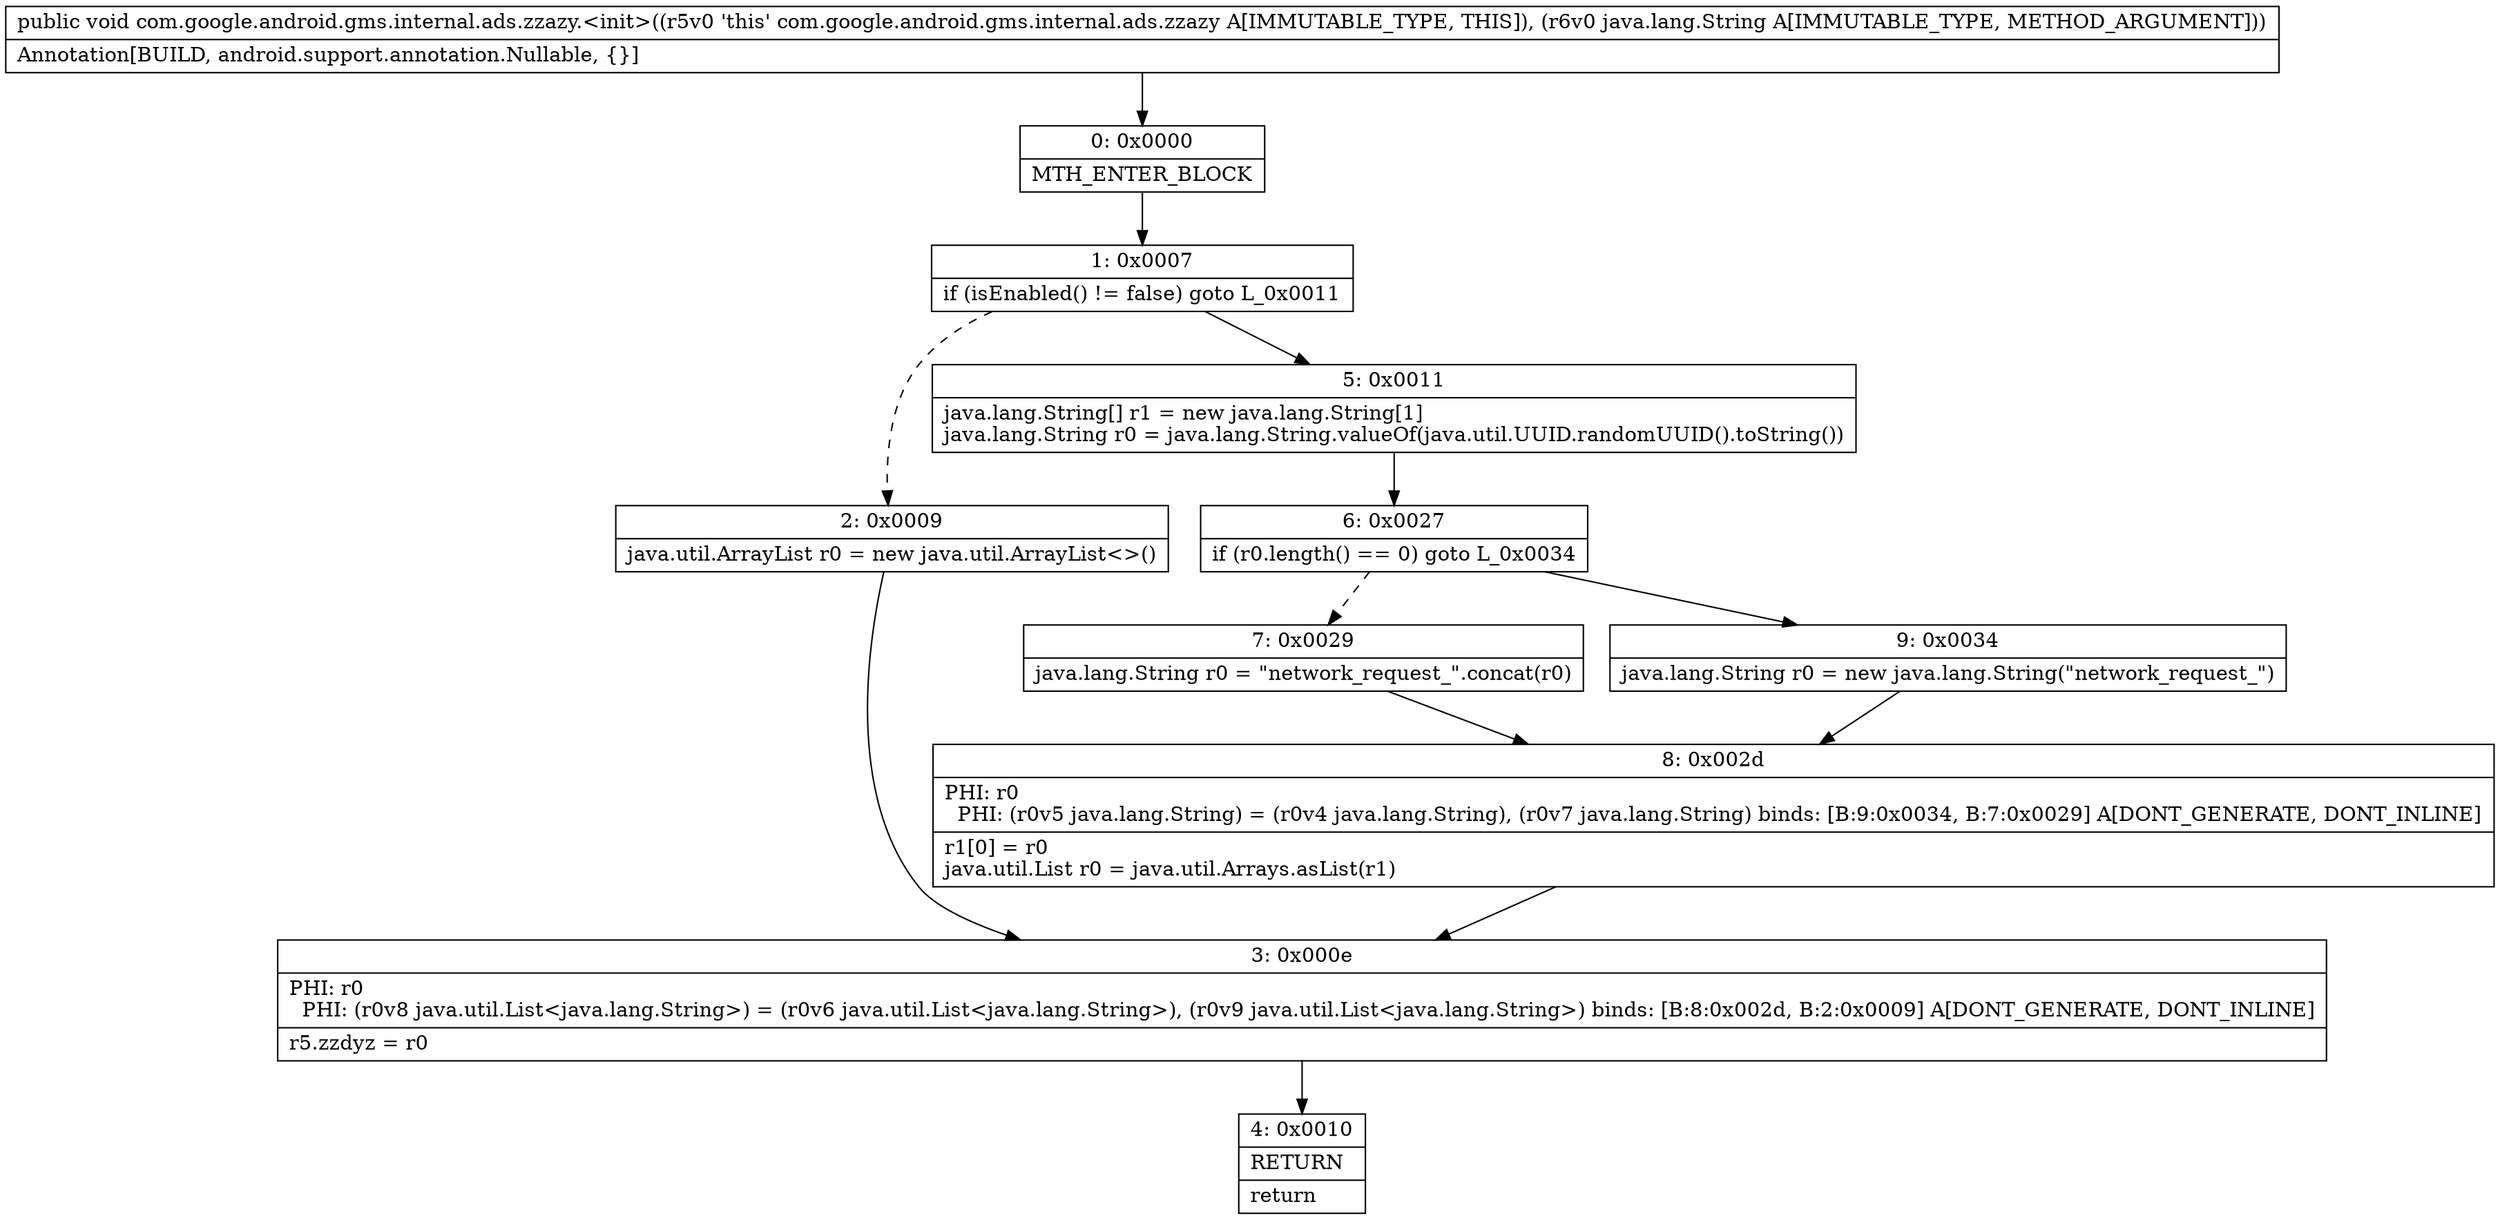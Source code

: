 digraph "CFG forcom.google.android.gms.internal.ads.zzazy.\<init\>(Ljava\/lang\/String;)V" {
Node_0 [shape=record,label="{0\:\ 0x0000|MTH_ENTER_BLOCK\l}"];
Node_1 [shape=record,label="{1\:\ 0x0007|if (isEnabled() != false) goto L_0x0011\l}"];
Node_2 [shape=record,label="{2\:\ 0x0009|java.util.ArrayList r0 = new java.util.ArrayList\<\>()\l}"];
Node_3 [shape=record,label="{3\:\ 0x000e|PHI: r0 \l  PHI: (r0v8 java.util.List\<java.lang.String\>) = (r0v6 java.util.List\<java.lang.String\>), (r0v9 java.util.List\<java.lang.String\>) binds: [B:8:0x002d, B:2:0x0009] A[DONT_GENERATE, DONT_INLINE]\l|r5.zzdyz = r0\l}"];
Node_4 [shape=record,label="{4\:\ 0x0010|RETURN\l|return\l}"];
Node_5 [shape=record,label="{5\:\ 0x0011|java.lang.String[] r1 = new java.lang.String[1]\ljava.lang.String r0 = java.lang.String.valueOf(java.util.UUID.randomUUID().toString())\l}"];
Node_6 [shape=record,label="{6\:\ 0x0027|if (r0.length() == 0) goto L_0x0034\l}"];
Node_7 [shape=record,label="{7\:\ 0x0029|java.lang.String r0 = \"network_request_\".concat(r0)\l}"];
Node_8 [shape=record,label="{8\:\ 0x002d|PHI: r0 \l  PHI: (r0v5 java.lang.String) = (r0v4 java.lang.String), (r0v7 java.lang.String) binds: [B:9:0x0034, B:7:0x0029] A[DONT_GENERATE, DONT_INLINE]\l|r1[0] = r0\ljava.util.List r0 = java.util.Arrays.asList(r1)\l}"];
Node_9 [shape=record,label="{9\:\ 0x0034|java.lang.String r0 = new java.lang.String(\"network_request_\")\l}"];
MethodNode[shape=record,label="{public void com.google.android.gms.internal.ads.zzazy.\<init\>((r5v0 'this' com.google.android.gms.internal.ads.zzazy A[IMMUTABLE_TYPE, THIS]), (r6v0 java.lang.String A[IMMUTABLE_TYPE, METHOD_ARGUMENT]))  | Annotation[BUILD, android.support.annotation.Nullable, \{\}]\l}"];
MethodNode -> Node_0;
Node_0 -> Node_1;
Node_1 -> Node_2[style=dashed];
Node_1 -> Node_5;
Node_2 -> Node_3;
Node_3 -> Node_4;
Node_5 -> Node_6;
Node_6 -> Node_7[style=dashed];
Node_6 -> Node_9;
Node_7 -> Node_8;
Node_8 -> Node_3;
Node_9 -> Node_8;
}

